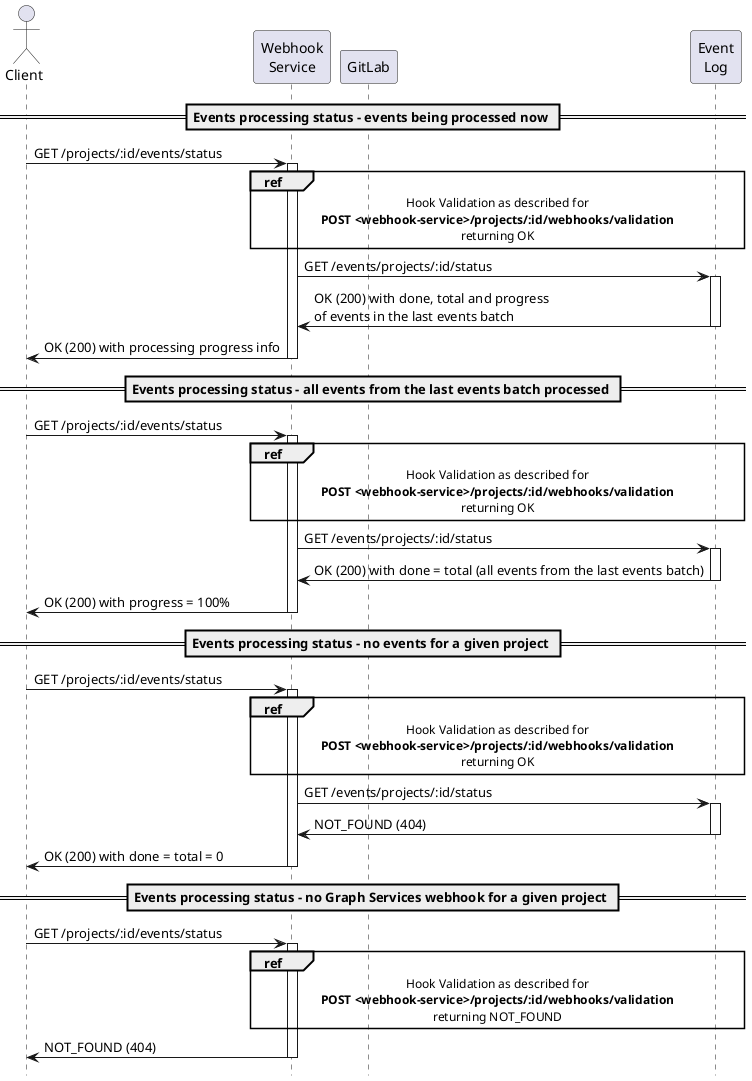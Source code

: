     @startuml
    hide footbox
    skinparam shadowing false

    actor Client
    participant "Webhook\nService" as Webhook
    participant GitLab
    participant "Event\nLog" as Log

    == Events processing status - events being processed now ==
    Client->Webhook: GET /projects/:id/events/status
    activate Webhook
    ref over Webhook, Log: Hook Validation as described for\n**POST <webhook-service>/projects/:id/webhooks/validation**\nreturning OK
    Webhook->Log: GET /events/projects/:id/status
    activate Log
    Log->Webhook: OK (200) with done, total and progress\nof events in the last events batch
    deactivate Log
    Webhook->Client: OK (200) with processing progress info
    deactivate Webhook

    == Events processing status - all events from the last events batch processed ==
    Client->Webhook: GET /projects/:id/events/status
    activate Webhook
    ref over Webhook, Log: Hook Validation as described for\n**POST <webhook-service>/projects/:id/webhooks/validation**\nreturning OK
    Webhook->Log: GET /events/projects/:id/status
    activate Log
    Log->Webhook: OK (200) with done = total (all events from the last events batch)
    deactivate Log
    Webhook->Client: OK (200) with progress = 100%
    deactivate Webhook

    == Events processing status - no events for a given project ==
    Client->Webhook: GET /projects/:id/events/status
    activate Webhook
    ref over Webhook, Log: Hook Validation as described for\n**POST <webhook-service>/projects/:id/webhooks/validation**\nreturning OK
    Webhook->Log: GET /events/projects/:id/status
    activate Log
    Log->Webhook: NOT_FOUND (404)
    deactivate Log
    Webhook->Client: OK (200) with done = total = 0
    deactivate Webhook

    == Events processing status - no Graph Services webhook for a given project ==
    Client->Webhook: GET /projects/:id/events/status
    activate Webhook
    ref over Webhook, Log: Hook Validation as described for\n**POST <webhook-service>/projects/:id/webhooks/validation**\nreturning NOT_FOUND
    Webhook->Client: NOT_FOUND (404)
    deactivate Webhook

    @enduml
